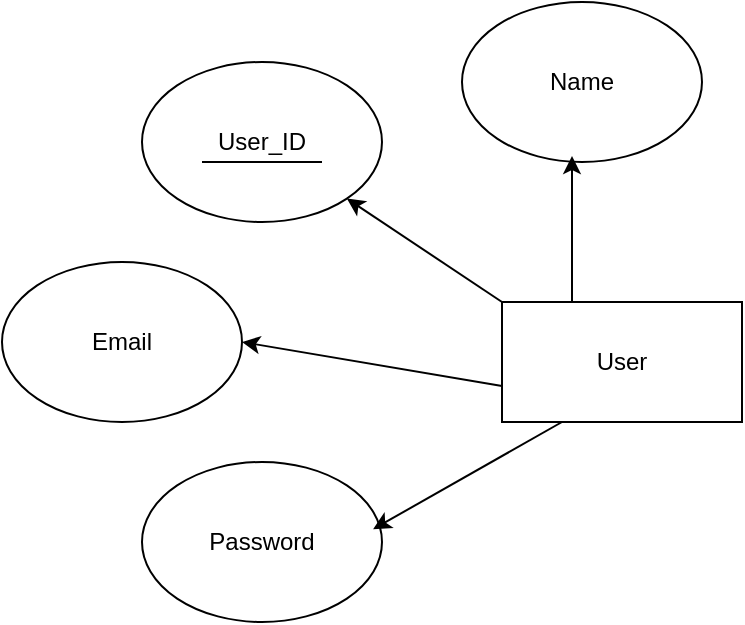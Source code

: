 <mxfile version="24.7.14">
  <diagram name="Page-1" id="cGdKuuPlEF8rbHPzqoNJ">
    <mxGraphModel dx="1002" dy="531" grid="1" gridSize="10" guides="1" tooltips="1" connect="1" arrows="1" fold="1" page="1" pageScale="1" pageWidth="850" pageHeight="1100" math="0" shadow="0">
      <root>
        <mxCell id="0" />
        <mxCell id="1" parent="0" />
        <mxCell id="4zJvBi2N3yPzEnlWyPn6-2" value="User" style="rounded=0;whiteSpace=wrap;html=1;" vertex="1" parent="1">
          <mxGeometry x="360" y="350" width="120" height="60" as="geometry" />
        </mxCell>
        <mxCell id="4zJvBi2N3yPzEnlWyPn6-3" value="User_ID" style="ellipse;whiteSpace=wrap;html=1;" vertex="1" parent="1">
          <mxGeometry x="180" y="230" width="120" height="80" as="geometry" />
        </mxCell>
        <mxCell id="4zJvBi2N3yPzEnlWyPn6-4" value="Name" style="ellipse;whiteSpace=wrap;html=1;" vertex="1" parent="1">
          <mxGeometry x="340" y="200" width="120" height="80" as="geometry" />
        </mxCell>
        <mxCell id="4zJvBi2N3yPzEnlWyPn6-5" value="Password" style="ellipse;whiteSpace=wrap;html=1;" vertex="1" parent="1">
          <mxGeometry x="180" y="430" width="120" height="80" as="geometry" />
        </mxCell>
        <mxCell id="4zJvBi2N3yPzEnlWyPn6-6" value="Email" style="ellipse;whiteSpace=wrap;html=1;" vertex="1" parent="1">
          <mxGeometry x="110" y="330" width="120" height="80" as="geometry" />
        </mxCell>
        <mxCell id="4zJvBi2N3yPzEnlWyPn6-11" value="" style="endArrow=none;html=1;rounded=0;" edge="1" parent="1">
          <mxGeometry width="50" height="50" relative="1" as="geometry">
            <mxPoint x="210" y="280" as="sourcePoint" />
            <mxPoint x="270" y="280" as="targetPoint" />
          </mxGeometry>
        </mxCell>
        <mxCell id="4zJvBi2N3yPzEnlWyPn6-14" value="" style="endArrow=classic;html=1;rounded=0;exitX=0;exitY=0;exitDx=0;exitDy=0;" edge="1" parent="1" source="4zJvBi2N3yPzEnlWyPn6-2" target="4zJvBi2N3yPzEnlWyPn6-3">
          <mxGeometry width="50" height="50" relative="1" as="geometry">
            <mxPoint x="260" y="350" as="sourcePoint" />
            <mxPoint x="310" y="300" as="targetPoint" />
          </mxGeometry>
        </mxCell>
        <mxCell id="4zJvBi2N3yPzEnlWyPn6-15" value="" style="endArrow=classic;html=1;rounded=0;exitX=0;exitY=0;exitDx=0;exitDy=0;entryX=1;entryY=0.5;entryDx=0;entryDy=0;" edge="1" parent="1" target="4zJvBi2N3yPzEnlWyPn6-6">
          <mxGeometry width="50" height="50" relative="1" as="geometry">
            <mxPoint x="360" y="392" as="sourcePoint" />
            <mxPoint x="282" y="340" as="targetPoint" />
          </mxGeometry>
        </mxCell>
        <mxCell id="4zJvBi2N3yPzEnlWyPn6-16" value="" style="endArrow=classic;html=1;rounded=0;exitX=0.25;exitY=1;exitDx=0;exitDy=0;entryX=0.963;entryY=0.42;entryDx=0;entryDy=0;entryPerimeter=0;" edge="1" parent="1" source="4zJvBi2N3yPzEnlWyPn6-2" target="4zJvBi2N3yPzEnlWyPn6-5">
          <mxGeometry width="50" height="50" relative="1" as="geometry">
            <mxPoint x="378" y="510" as="sourcePoint" />
            <mxPoint x="300" y="458" as="targetPoint" />
          </mxGeometry>
        </mxCell>
        <mxCell id="4zJvBi2N3yPzEnlWyPn6-17" value="" style="endArrow=classic;html=1;rounded=0;" edge="1" parent="1">
          <mxGeometry width="50" height="50" relative="1" as="geometry">
            <mxPoint x="395" y="350" as="sourcePoint" />
            <mxPoint x="395" y="277" as="targetPoint" />
          </mxGeometry>
        </mxCell>
      </root>
    </mxGraphModel>
  </diagram>
</mxfile>

